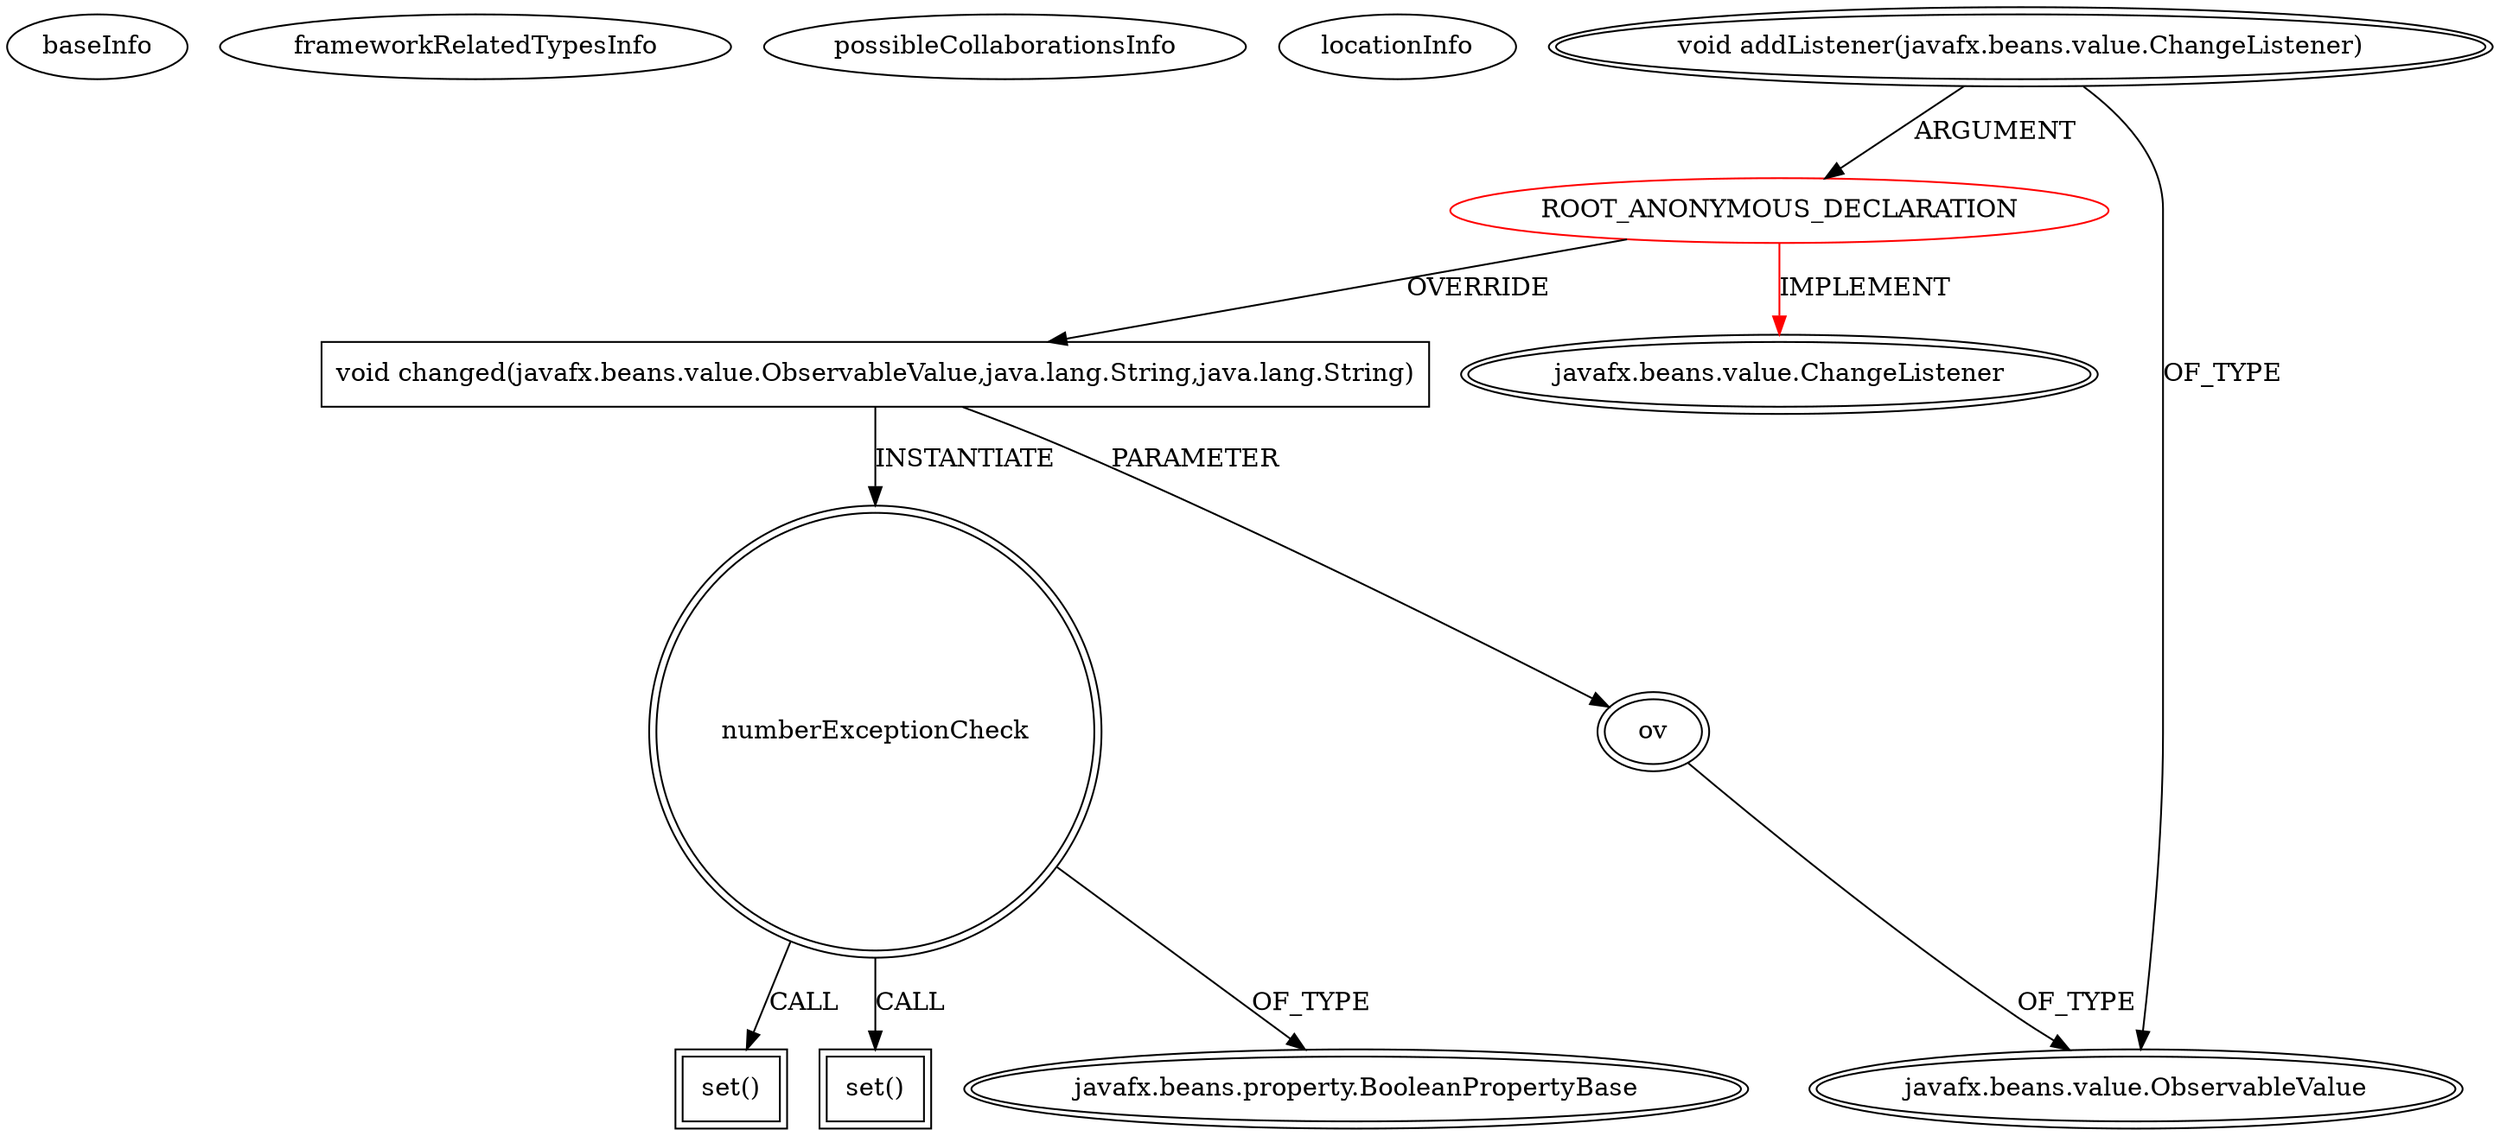 digraph {
baseInfo[graphId=3008,category="extension_graph",isAnonymous=true,possibleRelation=false]
frameworkRelatedTypesInfo[0="javafx.beans.value.ChangeListener"]
possibleCollaborationsInfo[]
locationInfo[projectName="hock323-eventManager",filePath="/hock323-eventManager/EventManager-master/src/eventManager/controller/pokerTournament/FormatController.java",contextSignature="void bind()",graphId="3008"]
0[label="ROOT_ANONYMOUS_DECLARATION",vertexType="ROOT_ANONYMOUS_DECLARATION",isFrameworkType=false,color=red]
1[label="javafx.beans.value.ChangeListener",vertexType="FRAMEWORK_INTERFACE_TYPE",isFrameworkType=true,peripheries=2]
2[label="void addListener(javafx.beans.value.ChangeListener)",vertexType="OUTSIDE_CALL",isFrameworkType=true,peripheries=2]
3[label="javafx.beans.value.ObservableValue",vertexType="FRAMEWORK_INTERFACE_TYPE",isFrameworkType=true,peripheries=2]
4[label="void changed(javafx.beans.value.ObservableValue,java.lang.String,java.lang.String)",vertexType="OVERRIDING_METHOD_DECLARATION",isFrameworkType=false,shape=box]
5[label="ov",vertexType="PARAMETER_DECLARATION",isFrameworkType=true,peripheries=2]
7[label="numberExceptionCheck",vertexType="VARIABLE_EXPRESION",isFrameworkType=true,peripheries=2,shape=circle]
9[label="javafx.beans.property.BooleanPropertyBase",vertexType="FRAMEWORK_CLASS_TYPE",isFrameworkType=true,peripheries=2]
8[label="set()",vertexType="INSIDE_CALL",isFrameworkType=true,peripheries=2,shape=box]
11[label="set()",vertexType="INSIDE_CALL",isFrameworkType=true,peripheries=2,shape=box]
0->1[label="IMPLEMENT",color=red]
2->0[label="ARGUMENT"]
2->3[label="OF_TYPE"]
0->4[label="OVERRIDE"]
5->3[label="OF_TYPE"]
4->5[label="PARAMETER"]
4->7[label="INSTANTIATE"]
7->9[label="OF_TYPE"]
7->8[label="CALL"]
7->11[label="CALL"]
}
